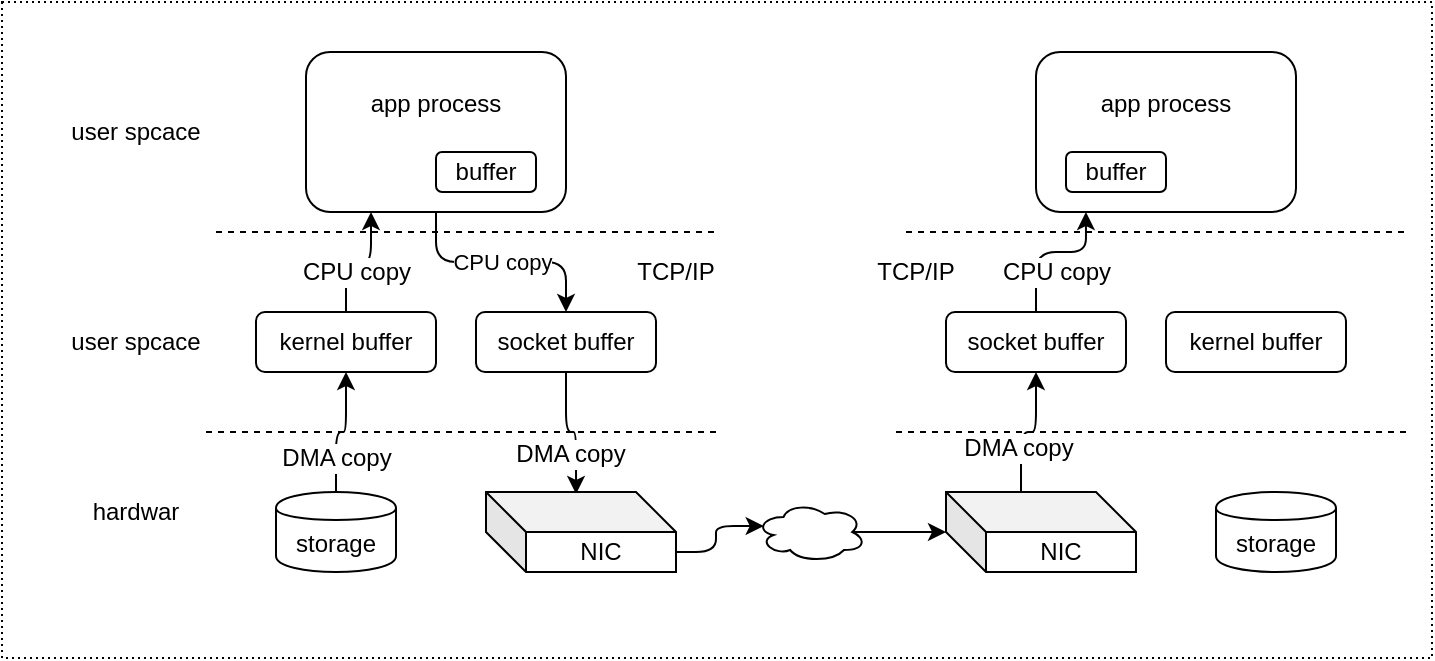 <mxfile version="10.8.0" type="device"><diagram id="DS98FetvNNPtyxuBlxga" name="Page-1"><mxGraphModel dx="918" dy="630" grid="0" gridSize="10" guides="1" tooltips="1" connect="1" arrows="1" fold="1" page="1" pageScale="1" pageWidth="4681" pageHeight="3300" math="0" shadow="0"><root><mxCell id="0"/><mxCell id="1" parent="0"/><mxCell id="jDUOi2w2251Fb0dJsZe5-37" value="" style="rounded=0;whiteSpace=wrap;html=1;dashed=1;dashPattern=1 2;" vertex="1" parent="1"><mxGeometry x="103" y="35" width="715" height="328" as="geometry"/></mxCell><mxCell id="jDUOi2w2251Fb0dJsZe5-2" value="" style="endArrow=none;dashed=1;html=1;" edge="1" parent="1"><mxGeometry width="50" height="50" relative="1" as="geometry"><mxPoint x="210" y="150" as="sourcePoint"/><mxPoint x="460" y="150" as="targetPoint"/></mxGeometry></mxCell><mxCell id="jDUOi2w2251Fb0dJsZe5-3" value="user spcace" style="text;html=1;strokeColor=none;fillColor=none;align=center;verticalAlign=middle;whiteSpace=wrap;rounded=0;" vertex="1" parent="1"><mxGeometry x="130" y="90" width="80" height="20" as="geometry"/></mxCell><mxCell id="jDUOi2w2251Fb0dJsZe5-4" value="" style="endArrow=none;dashed=1;html=1;" edge="1" parent="1"><mxGeometry width="50" height="50" relative="1" as="geometry"><mxPoint x="205" y="250" as="sourcePoint"/><mxPoint x="460" y="250" as="targetPoint"/></mxGeometry></mxCell><mxCell id="jDUOi2w2251Fb0dJsZe5-5" value="user spcace" style="text;html=1;strokeColor=none;fillColor=none;align=center;verticalAlign=middle;whiteSpace=wrap;rounded=0;" vertex="1" parent="1"><mxGeometry x="130" y="195" width="80" height="20" as="geometry"/></mxCell><mxCell id="jDUOi2w2251Fb0dJsZe5-6" value="hardwar" style="text;html=1;strokeColor=none;fillColor=none;align=center;verticalAlign=middle;whiteSpace=wrap;rounded=0;" vertex="1" parent="1"><mxGeometry x="135" y="280" width="70" height="20" as="geometry"/></mxCell><mxCell id="jDUOi2w2251Fb0dJsZe5-7" style="edgeStyle=orthogonalEdgeStyle;rounded=0;orthogonalLoop=1;jettySize=auto;html=1;exitX=0.5;exitY=1;exitDx=0;exitDy=0;" edge="1" parent="1" source="jDUOi2w2251Fb0dJsZe5-3" target="jDUOi2w2251Fb0dJsZe5-3"><mxGeometry relative="1" as="geometry"/></mxCell><mxCell id="jDUOi2w2251Fb0dJsZe5-23" value="CPU copy" style="edgeStyle=orthogonalEdgeStyle;rounded=1;orthogonalLoop=1;jettySize=auto;html=1;exitX=0.5;exitY=1;exitDx=0;exitDy=0;entryX=0.5;entryY=0;entryDx=0;entryDy=0;" edge="1" parent="1" source="jDUOi2w2251Fb0dJsZe5-9" target="jDUOi2w2251Fb0dJsZe5-14"><mxGeometry relative="1" as="geometry"><Array as="points"><mxPoint x="320" y="165"/><mxPoint x="385" y="165"/></Array></mxGeometry></mxCell><mxCell id="jDUOi2w2251Fb0dJsZe5-9" value="app process&lt;br&gt;&lt;br&gt;&lt;br&gt;" style="rounded=1;whiteSpace=wrap;html=1;" vertex="1" parent="1"><mxGeometry x="255" y="60" width="130" height="80" as="geometry"/></mxCell><mxCell id="jDUOi2w2251Fb0dJsZe5-10" value="buffer" style="rounded=1;whiteSpace=wrap;html=1;" vertex="1" parent="1"><mxGeometry x="320" y="110" width="50" height="20" as="geometry"/></mxCell><mxCell id="jDUOi2w2251Fb0dJsZe5-11" value="app process&lt;br&gt;&lt;br&gt;&lt;br&gt;" style="rounded=1;whiteSpace=wrap;html=1;" vertex="1" parent="1"><mxGeometry x="620" y="60" width="130" height="80" as="geometry"/></mxCell><mxCell id="jDUOi2w2251Fb0dJsZe5-12" value="buffer" style="rounded=1;whiteSpace=wrap;html=1;" vertex="1" parent="1"><mxGeometry x="635" y="110" width="50" height="20" as="geometry"/></mxCell><mxCell id="jDUOi2w2251Fb0dJsZe5-39" style="edgeStyle=orthogonalEdgeStyle;rounded=1;orthogonalLoop=1;jettySize=auto;html=1;exitX=0.5;exitY=0;exitDx=0;exitDy=0;entryX=0.25;entryY=1;entryDx=0;entryDy=0;" edge="1" parent="1" source="jDUOi2w2251Fb0dJsZe5-13" target="jDUOi2w2251Fb0dJsZe5-9"><mxGeometry relative="1" as="geometry"/></mxCell><mxCell id="jDUOi2w2251Fb0dJsZe5-41" value="CPU copy" style="text;html=1;resizable=0;points=[];align=center;verticalAlign=middle;labelBackgroundColor=#ffffff;" vertex="1" connectable="0" parent="jDUOi2w2251Fb0dJsZe5-39"><mxGeometry x="-0.048" y="-5" relative="1" as="geometry"><mxPoint as="offset"/></mxGeometry></mxCell><mxCell id="jDUOi2w2251Fb0dJsZe5-13" value="kernel buffer" style="rounded=1;whiteSpace=wrap;html=1;" vertex="1" parent="1"><mxGeometry x="230" y="190" width="90" height="30" as="geometry"/></mxCell><mxCell id="jDUOi2w2251Fb0dJsZe5-28" style="edgeStyle=orthogonalEdgeStyle;rounded=1;orthogonalLoop=1;jettySize=auto;html=1;exitX=0.5;exitY=1;exitDx=0;exitDy=0;entryX=0.474;entryY=0.025;entryDx=0;entryDy=0;entryPerimeter=0;" edge="1" parent="1" source="jDUOi2w2251Fb0dJsZe5-14" target="jDUOi2w2251Fb0dJsZe5-16"><mxGeometry relative="1" as="geometry"/></mxCell><mxCell id="jDUOi2w2251Fb0dJsZe5-29" value="DMA copy" style="text;html=1;resizable=0;points=[];align=center;verticalAlign=middle;labelBackgroundColor=#ffffff;" vertex="1" connectable="0" parent="jDUOi2w2251Fb0dJsZe5-28"><mxGeometry x="0.394" y="-3" relative="1" as="geometry"><mxPoint as="offset"/></mxGeometry></mxCell><mxCell id="jDUOi2w2251Fb0dJsZe5-14" value="socket buffer&lt;br&gt;" style="rounded=1;whiteSpace=wrap;html=1;" vertex="1" parent="1"><mxGeometry x="340" y="190" width="90" height="30" as="geometry"/></mxCell><mxCell id="jDUOi2w2251Fb0dJsZe5-38" style="edgeStyle=orthogonalEdgeStyle;rounded=1;orthogonalLoop=1;jettySize=auto;html=1;exitX=0.5;exitY=0;exitDx=0;exitDy=0;entryX=0.5;entryY=1;entryDx=0;entryDy=0;" edge="1" parent="1" source="jDUOi2w2251Fb0dJsZe5-15" target="jDUOi2w2251Fb0dJsZe5-13"><mxGeometry relative="1" as="geometry"/></mxCell><mxCell id="jDUOi2w2251Fb0dJsZe5-40" value="DMA copy" style="text;html=1;resizable=0;points=[];align=center;verticalAlign=middle;labelBackgroundColor=#ffffff;" vertex="1" connectable="0" parent="jDUOi2w2251Fb0dJsZe5-38"><mxGeometry x="-0.477" relative="1" as="geometry"><mxPoint as="offset"/></mxGeometry></mxCell><mxCell id="jDUOi2w2251Fb0dJsZe5-15" value="storage" style="shape=cylinder;whiteSpace=wrap;html=1;boundedLbl=1;backgroundOutline=1;" vertex="1" parent="1"><mxGeometry x="240" y="280" width="60" height="40" as="geometry"/></mxCell><mxCell id="jDUOi2w2251Fb0dJsZe5-31" style="edgeStyle=orthogonalEdgeStyle;rounded=1;orthogonalLoop=1;jettySize=auto;html=1;exitX=0;exitY=0;exitDx=95;exitDy=30;exitPerimeter=0;entryX=0.07;entryY=0.4;entryDx=0;entryDy=0;entryPerimeter=0;" edge="1" parent="1" source="jDUOi2w2251Fb0dJsZe5-16" target="jDUOi2w2251Fb0dJsZe5-30"><mxGeometry relative="1" as="geometry"/></mxCell><mxCell id="jDUOi2w2251Fb0dJsZe5-16" value="NIC" style="shape=cube;whiteSpace=wrap;html=1;boundedLbl=1;backgroundOutline=1;darkOpacity=0.05;darkOpacity2=0.1;direction=east;" vertex="1" parent="1"><mxGeometry x="345" y="280" width="95" height="40" as="geometry"/></mxCell><mxCell id="jDUOi2w2251Fb0dJsZe5-17" value="" style="endArrow=none;dashed=1;html=1;" edge="1" parent="1"><mxGeometry width="50" height="50" relative="1" as="geometry"><mxPoint x="555" y="150" as="sourcePoint"/><mxPoint x="805" y="150" as="targetPoint"/></mxGeometry></mxCell><mxCell id="jDUOi2w2251Fb0dJsZe5-18" value="" style="endArrow=none;dashed=1;html=1;" edge="1" parent="1"><mxGeometry width="50" height="50" relative="1" as="geometry"><mxPoint x="550" y="250" as="sourcePoint"/><mxPoint x="805" y="250" as="targetPoint"/></mxGeometry></mxCell><mxCell id="jDUOi2w2251Fb0dJsZe5-34" style="edgeStyle=orthogonalEdgeStyle;rounded=1;orthogonalLoop=1;jettySize=auto;html=1;exitX=0.5;exitY=0;exitDx=0;exitDy=0;entryX=0.192;entryY=1;entryDx=0;entryDy=0;entryPerimeter=0;" edge="1" parent="1" source="jDUOi2w2251Fb0dJsZe5-19" target="jDUOi2w2251Fb0dJsZe5-11"><mxGeometry relative="1" as="geometry"><Array as="points"><mxPoint x="620" y="160"/><mxPoint x="645" y="160"/></Array></mxGeometry></mxCell><mxCell id="jDUOi2w2251Fb0dJsZe5-35" value="CPU copy" style="text;html=1;resizable=0;points=[];align=center;verticalAlign=middle;labelBackgroundColor=#ffffff;" vertex="1" connectable="0" parent="jDUOi2w2251Fb0dJsZe5-34"><mxGeometry x="-0.013" y="-1" relative="1" as="geometry"><mxPoint x="3" y="9" as="offset"/></mxGeometry></mxCell><mxCell id="jDUOi2w2251Fb0dJsZe5-19" value="socket buffer" style="rounded=1;whiteSpace=wrap;html=1;" vertex="1" parent="1"><mxGeometry x="575" y="190" width="90" height="30" as="geometry"/></mxCell><mxCell id="jDUOi2w2251Fb0dJsZe5-20" value="kernel buffer" style="rounded=1;whiteSpace=wrap;html=1;" vertex="1" parent="1"><mxGeometry x="685" y="190" width="90" height="30" as="geometry"/></mxCell><mxCell id="jDUOi2w2251Fb0dJsZe5-21" value="storage" style="shape=cylinder;whiteSpace=wrap;html=1;boundedLbl=1;backgroundOutline=1;" vertex="1" parent="1"><mxGeometry x="710" y="280" width="60" height="40" as="geometry"/></mxCell><mxCell id="jDUOi2w2251Fb0dJsZe5-33" style="edgeStyle=orthogonalEdgeStyle;rounded=1;orthogonalLoop=1;jettySize=auto;html=1;exitX=0;exitY=0;exitDx=37.5;exitDy=0;exitPerimeter=0;entryX=0.5;entryY=1;entryDx=0;entryDy=0;" edge="1" parent="1" source="jDUOi2w2251Fb0dJsZe5-22" target="jDUOi2w2251Fb0dJsZe5-19"><mxGeometry relative="1" as="geometry"/></mxCell><mxCell id="jDUOi2w2251Fb0dJsZe5-36" value="DMA copy" style="text;html=1;resizable=0;points=[];align=center;verticalAlign=middle;labelBackgroundColor=#ffffff;" vertex="1" connectable="0" parent="jDUOi2w2251Fb0dJsZe5-33"><mxGeometry x="-0.343" y="2" relative="1" as="geometry"><mxPoint as="offset"/></mxGeometry></mxCell><mxCell id="jDUOi2w2251Fb0dJsZe5-22" value="NIC" style="shape=cube;whiteSpace=wrap;html=1;boundedLbl=1;backgroundOutline=1;darkOpacity=0.05;darkOpacity2=0.1;direction=east;" vertex="1" parent="1"><mxGeometry x="575" y="280" width="95" height="40" as="geometry"/></mxCell><mxCell id="jDUOi2w2251Fb0dJsZe5-26" value="TCP/IP" style="text;html=1;strokeColor=none;fillColor=none;align=center;verticalAlign=middle;whiteSpace=wrap;rounded=0;" vertex="1" parent="1"><mxGeometry x="420" y="160" width="40" height="20" as="geometry"/></mxCell><mxCell id="jDUOi2w2251Fb0dJsZe5-27" value="TCP/IP" style="text;html=1;strokeColor=none;fillColor=none;align=center;verticalAlign=middle;whiteSpace=wrap;rounded=0;" vertex="1" parent="1"><mxGeometry x="540" y="160" width="40" height="20" as="geometry"/></mxCell><mxCell id="jDUOi2w2251Fb0dJsZe5-32" style="edgeStyle=orthogonalEdgeStyle;rounded=1;orthogonalLoop=1;jettySize=auto;html=1;exitX=0.875;exitY=0.5;exitDx=0;exitDy=0;exitPerimeter=0;entryX=0;entryY=0;entryDx=0;entryDy=20;entryPerimeter=0;" edge="1" parent="1" source="jDUOi2w2251Fb0dJsZe5-30" target="jDUOi2w2251Fb0dJsZe5-22"><mxGeometry relative="1" as="geometry"/></mxCell><mxCell id="jDUOi2w2251Fb0dJsZe5-30" value="" style="ellipse;shape=cloud;whiteSpace=wrap;html=1;" vertex="1" parent="1"><mxGeometry x="480" y="285" width="55" height="30" as="geometry"/></mxCell></root></mxGraphModel></diagram></mxfile>
